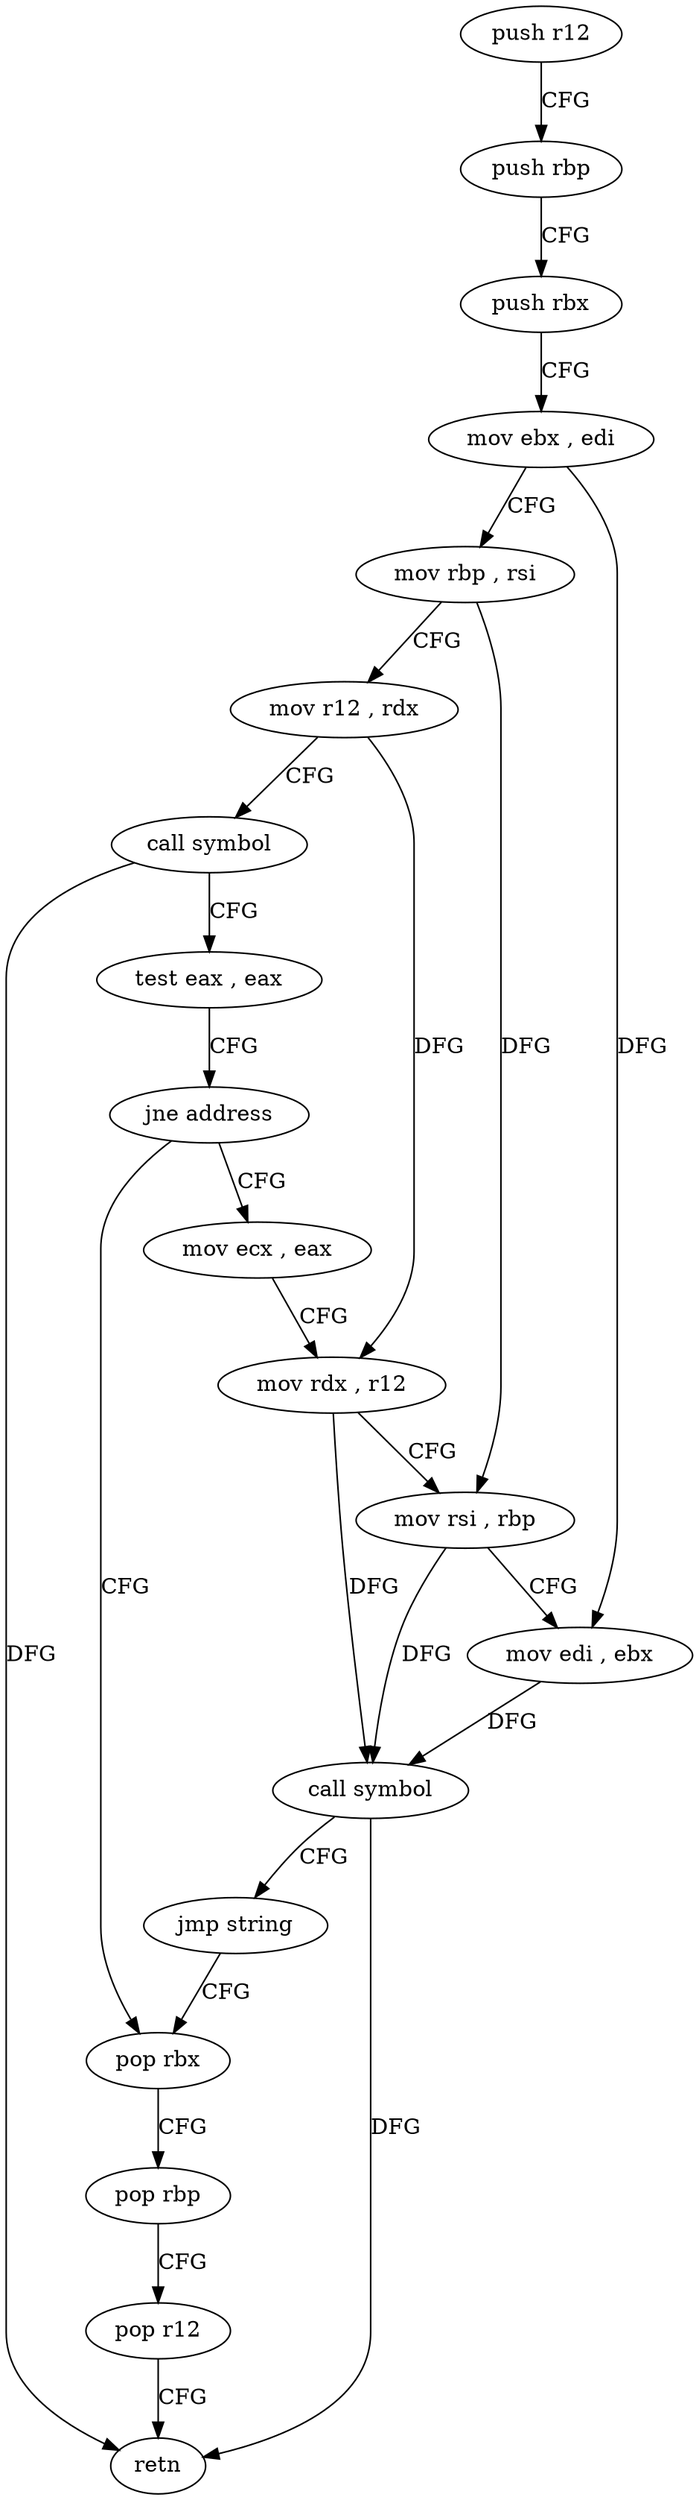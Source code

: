 digraph "func" {
"4241957" [label = "push r12" ]
"4241959" [label = "push rbp" ]
"4241960" [label = "push rbx" ]
"4241961" [label = "mov ebx , edi" ]
"4241963" [label = "mov rbp , rsi" ]
"4241966" [label = "mov r12 , rdx" ]
"4241969" [label = "call symbol" ]
"4241974" [label = "test eax , eax" ]
"4241976" [label = "jne address" ]
"4241983" [label = "mov ecx , eax" ]
"4241978" [label = "pop rbx" ]
"4241985" [label = "mov rdx , r12" ]
"4241988" [label = "mov rsi , rbp" ]
"4241991" [label = "mov edi , ebx" ]
"4241993" [label = "call symbol" ]
"4241998" [label = "jmp string" ]
"4241979" [label = "pop rbp" ]
"4241980" [label = "pop r12" ]
"4241982" [label = "retn" ]
"4241957" -> "4241959" [ label = "CFG" ]
"4241959" -> "4241960" [ label = "CFG" ]
"4241960" -> "4241961" [ label = "CFG" ]
"4241961" -> "4241963" [ label = "CFG" ]
"4241961" -> "4241991" [ label = "DFG" ]
"4241963" -> "4241966" [ label = "CFG" ]
"4241963" -> "4241988" [ label = "DFG" ]
"4241966" -> "4241969" [ label = "CFG" ]
"4241966" -> "4241985" [ label = "DFG" ]
"4241969" -> "4241974" [ label = "CFG" ]
"4241969" -> "4241982" [ label = "DFG" ]
"4241974" -> "4241976" [ label = "CFG" ]
"4241976" -> "4241983" [ label = "CFG" ]
"4241976" -> "4241978" [ label = "CFG" ]
"4241983" -> "4241985" [ label = "CFG" ]
"4241978" -> "4241979" [ label = "CFG" ]
"4241985" -> "4241988" [ label = "CFG" ]
"4241985" -> "4241993" [ label = "DFG" ]
"4241988" -> "4241991" [ label = "CFG" ]
"4241988" -> "4241993" [ label = "DFG" ]
"4241991" -> "4241993" [ label = "DFG" ]
"4241993" -> "4241998" [ label = "CFG" ]
"4241993" -> "4241982" [ label = "DFG" ]
"4241998" -> "4241978" [ label = "CFG" ]
"4241979" -> "4241980" [ label = "CFG" ]
"4241980" -> "4241982" [ label = "CFG" ]
}

